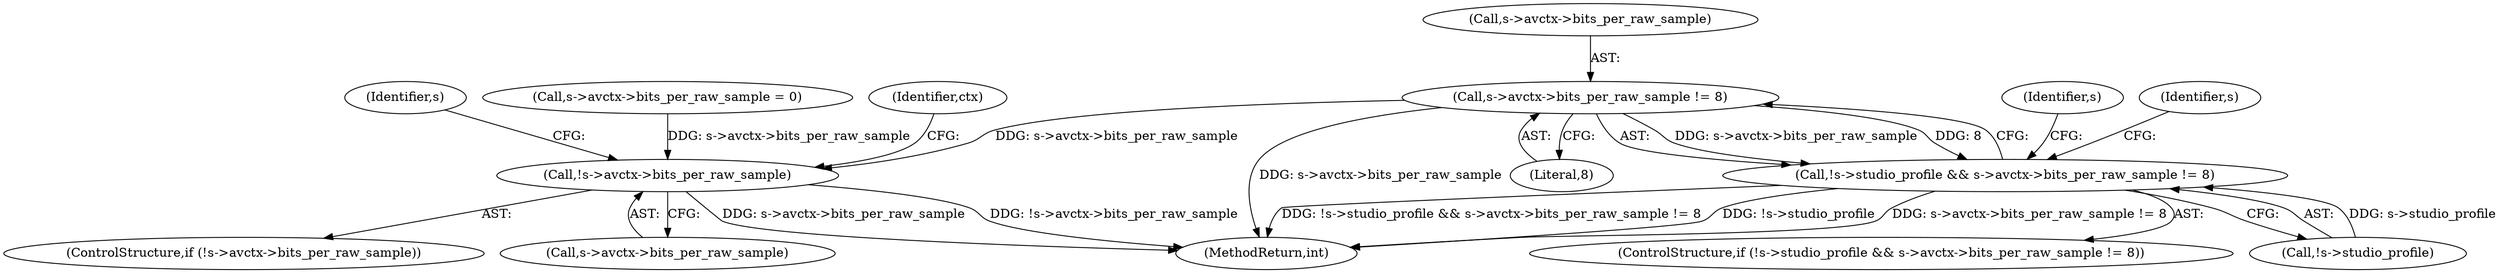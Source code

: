 digraph "0_FFmpeg_2aa9047486dbff12d9e040f917e5f799ed2fd78b@pointer" {
"1000131" [label="(Call,s->avctx->bits_per_raw_sample != 8)"];
"1000126" [label="(Call,!s->studio_profile && s->avctx->bits_per_raw_sample != 8)"];
"1000724" [label="(Call,!s->avctx->bits_per_raw_sample)"];
"1000131" [label="(Call,s->avctx->bits_per_raw_sample != 8)"];
"1000125" [label="(ControlStructure,if (!s->studio_profile && s->avctx->bits_per_raw_sample != 8))"];
"1000723" [label="(ControlStructure,if (!s->avctx->bits_per_raw_sample))"];
"1000138" [label="(Call,s->avctx->bits_per_raw_sample = 0)"];
"1000132" [label="(Call,s->avctx->bits_per_raw_sample)"];
"1000127" [label="(Call,!s->studio_profile)"];
"1000725" [label="(Call,s->avctx->bits_per_raw_sample)"];
"1000724" [label="(Call,!s->avctx->bits_per_raw_sample)"];
"1000149" [label="(Identifier,s)"];
"1000741" [label="(Identifier,ctx)"];
"1000126" [label="(Call,!s->studio_profile && s->avctx->bits_per_raw_sample != 8)"];
"1000748" [label="(MethodReturn,int)"];
"1000141" [label="(Identifier,s)"];
"1000733" [label="(Identifier,s)"];
"1000137" [label="(Literal,8)"];
"1000131" -> "1000126"  [label="AST: "];
"1000131" -> "1000137"  [label="CFG: "];
"1000132" -> "1000131"  [label="AST: "];
"1000137" -> "1000131"  [label="AST: "];
"1000126" -> "1000131"  [label="CFG: "];
"1000131" -> "1000748"  [label="DDG: s->avctx->bits_per_raw_sample"];
"1000131" -> "1000126"  [label="DDG: s->avctx->bits_per_raw_sample"];
"1000131" -> "1000126"  [label="DDG: 8"];
"1000131" -> "1000724"  [label="DDG: s->avctx->bits_per_raw_sample"];
"1000126" -> "1000125"  [label="AST: "];
"1000126" -> "1000127"  [label="CFG: "];
"1000127" -> "1000126"  [label="AST: "];
"1000141" -> "1000126"  [label="CFG: "];
"1000149" -> "1000126"  [label="CFG: "];
"1000126" -> "1000748"  [label="DDG: !s->studio_profile && s->avctx->bits_per_raw_sample != 8"];
"1000126" -> "1000748"  [label="DDG: !s->studio_profile"];
"1000126" -> "1000748"  [label="DDG: s->avctx->bits_per_raw_sample != 8"];
"1000127" -> "1000126"  [label="DDG: s->studio_profile"];
"1000724" -> "1000723"  [label="AST: "];
"1000724" -> "1000725"  [label="CFG: "];
"1000725" -> "1000724"  [label="AST: "];
"1000733" -> "1000724"  [label="CFG: "];
"1000741" -> "1000724"  [label="CFG: "];
"1000724" -> "1000748"  [label="DDG: !s->avctx->bits_per_raw_sample"];
"1000724" -> "1000748"  [label="DDG: s->avctx->bits_per_raw_sample"];
"1000138" -> "1000724"  [label="DDG: s->avctx->bits_per_raw_sample"];
}
